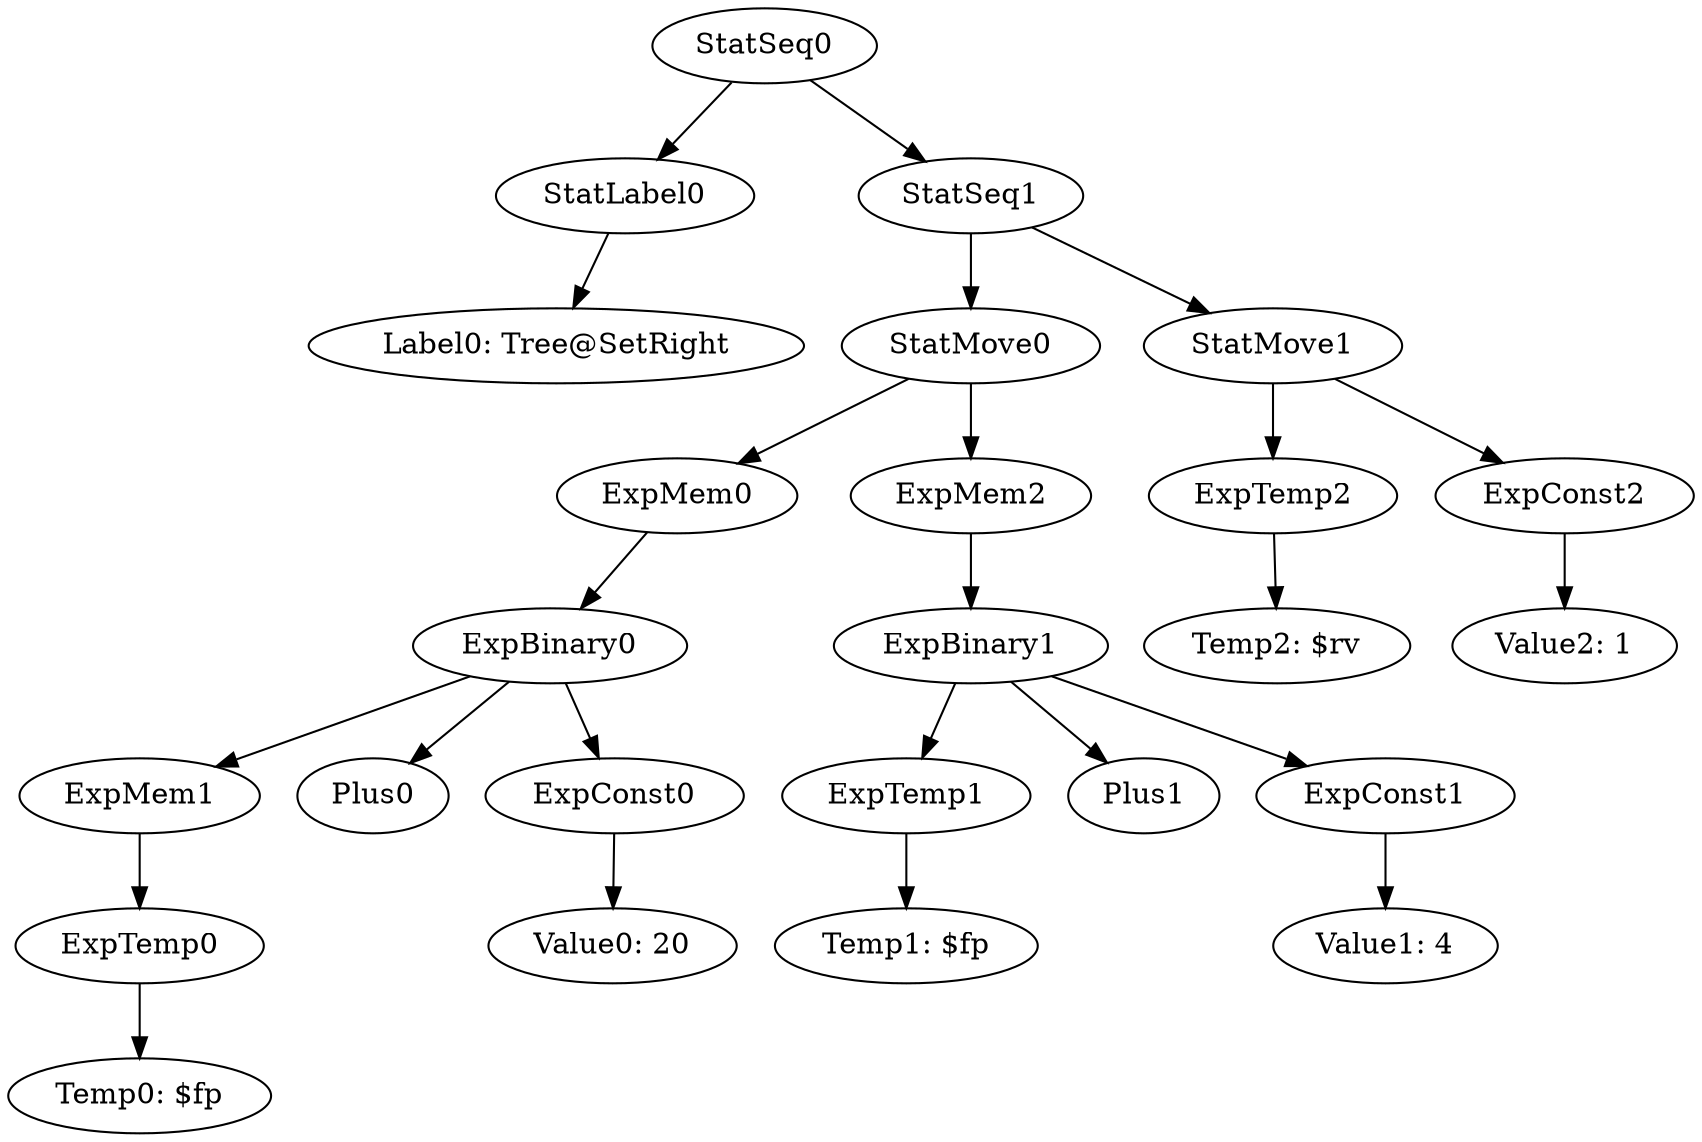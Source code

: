 digraph {
	ordering = out;
	ExpConst2 -> "Value2: 1";
	ExpTemp2 -> "Temp2: $rv";
	StatSeq1 -> StatMove0;
	StatSeq1 -> StatMove1;
	StatMove1 -> ExpTemp2;
	StatMove1 -> ExpConst2;
	ExpConst1 -> "Value1: 4";
	ExpMem2 -> ExpBinary1;
	ExpTemp0 -> "Temp0: $fp";
	StatSeq0 -> StatLabel0;
	StatSeq0 -> StatSeq1;
	StatLabel0 -> "Label0: Tree@SetRight";
	ExpMem1 -> ExpTemp0;
	ExpConst0 -> "Value0: 20";
	ExpBinary0 -> ExpMem1;
	ExpBinary0 -> Plus0;
	ExpBinary0 -> ExpConst0;
	StatMove0 -> ExpMem0;
	StatMove0 -> ExpMem2;
	ExpTemp1 -> "Temp1: $fp";
	ExpMem0 -> ExpBinary0;
	ExpBinary1 -> ExpTemp1;
	ExpBinary1 -> Plus1;
	ExpBinary1 -> ExpConst1;
}

